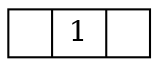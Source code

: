 digraph arbre {
	node [ shape = record , height = .1 ] 
	edge [ tailclip = false , arrowtail = dot , dir = both ];

	n0x7fffd981fae0 [ label="<gauche> | <valeur> 1 | <droit>"];
}